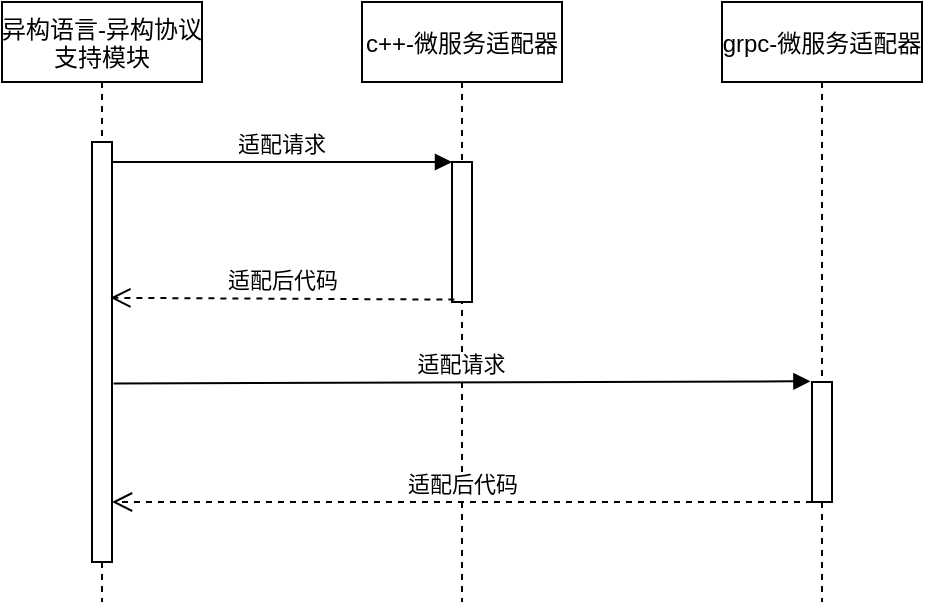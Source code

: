 <mxfile version="19.0.0" type="github">
  <diagram id="136tG935vSeWfPEkJq7c" name="第 1 页">
    <mxGraphModel dx="569" dy="314" grid="1" gridSize="10" guides="1" tooltips="1" connect="1" arrows="1" fold="1" page="1" pageScale="1" pageWidth="827" pageHeight="1169" math="0" shadow="0">
      <root>
        <mxCell id="0" />
        <mxCell id="1" parent="0" />
        <mxCell id="MxsKF74igadq6dLB-A8h-1" value="异构语言-异构协议&#xa;支持模块" style="shape=umlLifeline;perimeter=lifelinePerimeter;container=1;collapsible=0;recursiveResize=0;rounded=0;shadow=0;strokeWidth=1;" parent="1" vertex="1">
          <mxGeometry x="120" y="80" width="100" height="300" as="geometry" />
        </mxCell>
        <mxCell id="MxsKF74igadq6dLB-A8h-2" value="" style="points=[];perimeter=orthogonalPerimeter;rounded=0;shadow=0;strokeWidth=1;" parent="MxsKF74igadq6dLB-A8h-1" vertex="1">
          <mxGeometry x="45" y="70" width="10" height="210" as="geometry" />
        </mxCell>
        <mxCell id="MxsKF74igadq6dLB-A8h-3" value="c++-微服务适配器" style="shape=umlLifeline;perimeter=lifelinePerimeter;container=1;collapsible=0;recursiveResize=0;rounded=0;shadow=0;strokeWidth=1;" parent="1" vertex="1">
          <mxGeometry x="300" y="80" width="100" height="300" as="geometry" />
        </mxCell>
        <mxCell id="MxsKF74igadq6dLB-A8h-4" value="" style="points=[];perimeter=orthogonalPerimeter;rounded=0;shadow=0;strokeWidth=1;" parent="MxsKF74igadq6dLB-A8h-3" vertex="1">
          <mxGeometry x="45" y="80" width="10" height="70" as="geometry" />
        </mxCell>
        <mxCell id="MxsKF74igadq6dLB-A8h-5" value="适配请求" style="verticalAlign=bottom;endArrow=block;entryX=0;entryY=0;shadow=0;strokeWidth=1;" parent="1" source="MxsKF74igadq6dLB-A8h-2" target="MxsKF74igadq6dLB-A8h-4" edge="1">
          <mxGeometry relative="1" as="geometry">
            <mxPoint x="275" y="160" as="sourcePoint" />
          </mxGeometry>
        </mxCell>
        <mxCell id="MxsKF74igadq6dLB-A8h-6" value="grpc-微服务适配器" style="shape=umlLifeline;perimeter=lifelinePerimeter;container=1;collapsible=0;recursiveResize=0;rounded=0;shadow=0;strokeWidth=1;" parent="1" vertex="1">
          <mxGeometry x="480" y="80" width="100" height="300" as="geometry" />
        </mxCell>
        <mxCell id="MxsKF74igadq6dLB-A8h-7" value="" style="points=[];perimeter=orthogonalPerimeter;rounded=0;shadow=0;strokeWidth=1;" parent="MxsKF74igadq6dLB-A8h-6" vertex="1">
          <mxGeometry x="45" y="190" width="10" height="60" as="geometry" />
        </mxCell>
        <mxCell id="MxsKF74igadq6dLB-A8h-8" value="适配后代码" style="html=1;verticalAlign=bottom;endArrow=open;dashed=1;endSize=8;rounded=0;exitX=0.12;exitY=0.983;exitDx=0;exitDy=0;exitPerimeter=0;entryX=0.92;entryY=0.371;entryDx=0;entryDy=0;entryPerimeter=0;" parent="1" edge="1" target="MxsKF74igadq6dLB-A8h-2" source="MxsKF74igadq6dLB-A8h-4">
          <mxGeometry relative="1" as="geometry">
            <mxPoint x="350" y="220" as="sourcePoint" />
            <mxPoint x="260" y="250" as="targetPoint" />
          </mxGeometry>
        </mxCell>
        <mxCell id="MxsKF74igadq6dLB-A8h-9" value="适配请求" style="verticalAlign=bottom;endArrow=block;shadow=0;strokeWidth=1;entryX=-0.08;entryY=-0.006;entryDx=0;entryDy=0;entryPerimeter=0;exitX=1.08;exitY=0.575;exitDx=0;exitDy=0;exitPerimeter=0;" parent="1" target="MxsKF74igadq6dLB-A8h-7" edge="1" source="MxsKF74igadq6dLB-A8h-2">
          <mxGeometry relative="1" as="geometry">
            <mxPoint x="170" y="280" as="sourcePoint" />
            <mxPoint x="330" y="280" as="targetPoint" />
          </mxGeometry>
        </mxCell>
        <mxCell id="MxsKF74igadq6dLB-A8h-10" value="适配后代码" style="html=1;verticalAlign=bottom;endArrow=open;dashed=1;endSize=8;rounded=0;" parent="1" source="MxsKF74igadq6dLB-A8h-7" target="MxsKF74igadq6dLB-A8h-2" edge="1">
          <mxGeometry relative="1" as="geometry">
            <mxPoint x="390" y="330" as="sourcePoint" />
            <mxPoint x="214.8" y="337.28" as="targetPoint" />
            <Array as="points">
              <mxPoint x="210" y="330" />
            </Array>
          </mxGeometry>
        </mxCell>
      </root>
    </mxGraphModel>
  </diagram>
</mxfile>
